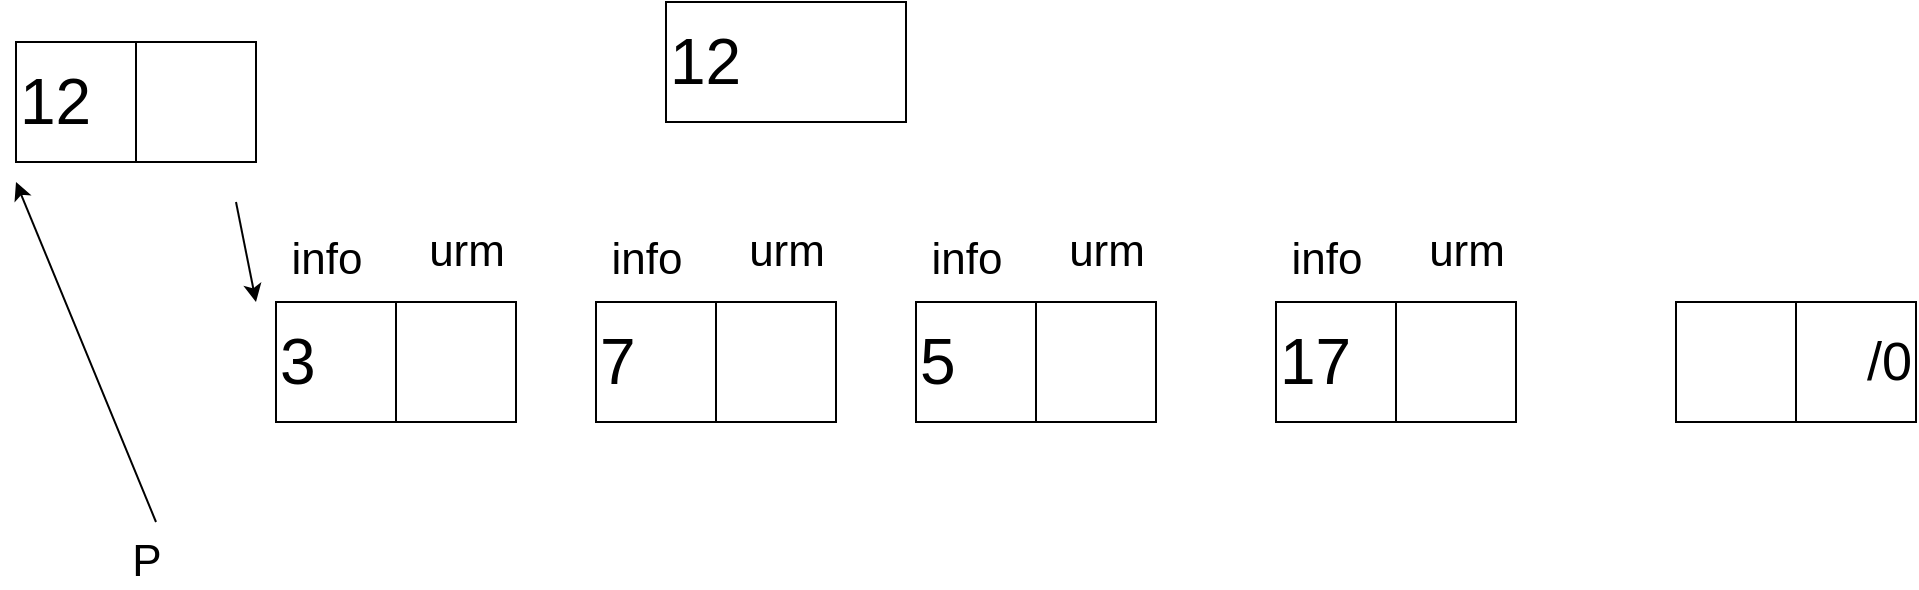 <mxfile version="17.1.2" type="github">
  <diagram id="insxoKi0sBr6bZBgxkeF" name="Page-1">
    <mxGraphModel dx="782" dy="738" grid="1" gridSize="10" guides="1" tooltips="1" connect="1" arrows="1" fold="1" page="1" pageScale="1" pageWidth="1169" pageHeight="1654" math="0" shadow="0">
      <root>
        <mxCell id="0" />
        <mxCell id="1" parent="0" />
        <mxCell id="VuuhK-ssltcFLx3cPCy6-1" value="&lt;font style=&quot;font-size: 32px&quot;&gt;7&lt;/font&gt;" style="rounded=0;whiteSpace=wrap;html=1;align=left;" vertex="1" parent="1">
          <mxGeometry x="340" y="350" width="120" height="60" as="geometry" />
        </mxCell>
        <mxCell id="VuuhK-ssltcFLx3cPCy6-2" value="&lt;font style=&quot;font-size: 32px&quot;&gt;5&lt;/font&gt;" style="rounded=0;whiteSpace=wrap;html=1;align=left;" vertex="1" parent="1">
          <mxGeometry x="500" y="350" width="120" height="60" as="geometry" />
        </mxCell>
        <mxCell id="VuuhK-ssltcFLx3cPCy6-3" value="&lt;font style=&quot;font-size: 32px&quot;&gt;3&lt;/font&gt;" style="rounded=0;whiteSpace=wrap;html=1;align=left;" vertex="1" parent="1">
          <mxGeometry x="180" y="350" width="120" height="60" as="geometry" />
        </mxCell>
        <mxCell id="VuuhK-ssltcFLx3cPCy6-4" value="&lt;font style=&quot;font-size: 27px&quot;&gt;/0&lt;/font&gt;" style="rounded=0;whiteSpace=wrap;html=1;align=right;" vertex="1" parent="1">
          <mxGeometry x="880" y="350" width="120" height="60" as="geometry" />
        </mxCell>
        <mxCell id="VuuhK-ssltcFLx3cPCy6-5" value="" style="endArrow=classic;html=1;rounded=0;" edge="1" parent="1">
          <mxGeometry width="50" height="50" relative="1" as="geometry">
            <mxPoint x="120" y="460" as="sourcePoint" />
            <mxPoint x="50" y="290" as="targetPoint" />
          </mxGeometry>
        </mxCell>
        <mxCell id="VuuhK-ssltcFLx3cPCy6-6" value="&lt;font style=&quot;font-size: 22px&quot;&gt;P&lt;/font&gt;" style="text;html=1;align=center;verticalAlign=middle;resizable=0;points=[];autosize=1;strokeColor=none;fillColor=none;" vertex="1" parent="1">
          <mxGeometry x="100" y="470" width="30" height="20" as="geometry" />
        </mxCell>
        <mxCell id="VuuhK-ssltcFLx3cPCy6-7" value="&lt;font style=&quot;font-size: 32px&quot;&gt;12&lt;/font&gt;" style="rounded=0;whiteSpace=wrap;html=1;fontSize=22;align=left;" vertex="1" parent="1">
          <mxGeometry x="50" y="220" width="120" height="60" as="geometry" />
        </mxCell>
        <mxCell id="VuuhK-ssltcFLx3cPCy6-8" value="" style="endArrow=none;html=1;rounded=0;fontSize=22;entryX=0.5;entryY=0;entryDx=0;entryDy=0;exitX=0.5;exitY=1;exitDx=0;exitDy=0;" edge="1" parent="1" source="VuuhK-ssltcFLx3cPCy6-3" target="VuuhK-ssltcFLx3cPCy6-3">
          <mxGeometry width="50" height="50" relative="1" as="geometry">
            <mxPoint x="380" y="510" as="sourcePoint" />
            <mxPoint x="430" y="460" as="targetPoint" />
          </mxGeometry>
        </mxCell>
        <mxCell id="VuuhK-ssltcFLx3cPCy6-9" value="" style="endArrow=none;html=1;rounded=0;fontSize=22;exitX=0.5;exitY=1;exitDx=0;exitDy=0;entryX=0.5;entryY=0;entryDx=0;entryDy=0;" edge="1" parent="1" source="VuuhK-ssltcFLx3cPCy6-1" target="VuuhK-ssltcFLx3cPCy6-1">
          <mxGeometry width="50" height="50" relative="1" as="geometry">
            <mxPoint x="250" y="420" as="sourcePoint" />
            <mxPoint x="250" y="360" as="targetPoint" />
            <Array as="points">
              <mxPoint x="400" y="380" />
            </Array>
          </mxGeometry>
        </mxCell>
        <mxCell id="VuuhK-ssltcFLx3cPCy6-10" value="" style="endArrow=none;html=1;rounded=0;fontSize=22;entryX=0.5;entryY=0;entryDx=0;entryDy=0;exitX=0.5;exitY=1;exitDx=0;exitDy=0;" edge="1" parent="1" source="VuuhK-ssltcFLx3cPCy6-2" target="VuuhK-ssltcFLx3cPCy6-2">
          <mxGeometry width="50" height="50" relative="1" as="geometry">
            <mxPoint x="260" y="430" as="sourcePoint" />
            <mxPoint x="260" y="370" as="targetPoint" />
          </mxGeometry>
        </mxCell>
        <mxCell id="VuuhK-ssltcFLx3cPCy6-11" value="" style="endArrow=none;html=1;rounded=0;fontSize=22;entryX=0.5;entryY=0;entryDx=0;entryDy=0;exitX=0.5;exitY=1;exitDx=0;exitDy=0;" edge="1" parent="1" source="VuuhK-ssltcFLx3cPCy6-4" target="VuuhK-ssltcFLx3cPCy6-4">
          <mxGeometry width="50" height="50" relative="1" as="geometry">
            <mxPoint x="270" y="440" as="sourcePoint" />
            <mxPoint x="270" y="380" as="targetPoint" />
            <Array as="points" />
          </mxGeometry>
        </mxCell>
        <mxCell id="VuuhK-ssltcFLx3cPCy6-12" value="" style="endArrow=none;html=1;rounded=0;fontSize=22;entryX=0.5;entryY=0;entryDx=0;entryDy=0;exitX=0.5;exitY=1;exitDx=0;exitDy=0;" edge="1" parent="1" source="VuuhK-ssltcFLx3cPCy6-7" target="VuuhK-ssltcFLx3cPCy6-7">
          <mxGeometry width="50" height="50" relative="1" as="geometry">
            <mxPoint x="280" y="450" as="sourcePoint" />
            <mxPoint x="280" y="390" as="targetPoint" />
          </mxGeometry>
        </mxCell>
        <mxCell id="VuuhK-ssltcFLx3cPCy6-13" value="&lt;font style=&quot;font-size: 32px&quot;&gt;17&lt;/font&gt;" style="rounded=0;whiteSpace=wrap;html=1;fontSize=22;align=left;" vertex="1" parent="1">
          <mxGeometry x="680" y="350" width="120" height="60" as="geometry" />
        </mxCell>
        <mxCell id="VuuhK-ssltcFLx3cPCy6-14" value="" style="endArrow=none;html=1;rounded=0;fontSize=22;entryX=0.5;entryY=0;entryDx=0;entryDy=0;exitX=0.5;exitY=1;exitDx=0;exitDy=0;" edge="1" parent="1" source="VuuhK-ssltcFLx3cPCy6-13" target="VuuhK-ssltcFLx3cPCy6-13">
          <mxGeometry width="50" height="50" relative="1" as="geometry">
            <mxPoint x="760" y="510" as="sourcePoint" />
            <mxPoint x="810" y="460" as="targetPoint" />
          </mxGeometry>
        </mxCell>
        <mxCell id="VuuhK-ssltcFLx3cPCy6-15" value="&lt;font style=&quot;font-size: 22px&quot;&gt;info&lt;/font&gt;" style="text;html=1;align=center;verticalAlign=middle;resizable=0;points=[];autosize=1;strokeColor=none;fillColor=none;fontSize=32;" vertex="1" parent="1">
          <mxGeometry x="180" y="300" width="50" height="50" as="geometry" />
        </mxCell>
        <mxCell id="VuuhK-ssltcFLx3cPCy6-16" value="&lt;font style=&quot;font-size: 22px&quot;&gt;info&lt;/font&gt;" style="text;html=1;align=center;verticalAlign=middle;resizable=0;points=[];autosize=1;strokeColor=none;fillColor=none;fontSize=32;" vertex="1" parent="1">
          <mxGeometry x="340" y="300" width="50" height="50" as="geometry" />
        </mxCell>
        <mxCell id="VuuhK-ssltcFLx3cPCy6-17" value="&lt;font style=&quot;font-size: 22px&quot;&gt;info&lt;/font&gt;" style="text;html=1;align=center;verticalAlign=middle;resizable=0;points=[];autosize=1;strokeColor=none;fillColor=none;fontSize=32;" vertex="1" parent="1">
          <mxGeometry x="500" y="300" width="50" height="50" as="geometry" />
        </mxCell>
        <mxCell id="VuuhK-ssltcFLx3cPCy6-18" value="&lt;font style=&quot;font-size: 22px&quot;&gt;info&lt;/font&gt;" style="text;html=1;align=center;verticalAlign=middle;resizable=0;points=[];autosize=1;strokeColor=none;fillColor=none;fontSize=32;" vertex="1" parent="1">
          <mxGeometry x="680" y="300" width="50" height="50" as="geometry" />
        </mxCell>
        <mxCell id="VuuhK-ssltcFLx3cPCy6-19" value="urm" style="text;html=1;align=center;verticalAlign=middle;resizable=0;points=[];autosize=1;strokeColor=none;fillColor=none;fontSize=22;" vertex="1" parent="1">
          <mxGeometry x="250" y="310" width="50" height="30" as="geometry" />
        </mxCell>
        <mxCell id="VuuhK-ssltcFLx3cPCy6-20" value="urm" style="text;html=1;align=center;verticalAlign=middle;resizable=0;points=[];autosize=1;strokeColor=none;fillColor=none;fontSize=22;" vertex="1" parent="1">
          <mxGeometry x="410" y="310" width="50" height="30" as="geometry" />
        </mxCell>
        <mxCell id="VuuhK-ssltcFLx3cPCy6-21" value="urm" style="text;html=1;align=center;verticalAlign=middle;resizable=0;points=[];autosize=1;strokeColor=none;fillColor=none;fontSize=22;" vertex="1" parent="1">
          <mxGeometry x="570" y="310" width="50" height="30" as="geometry" />
        </mxCell>
        <mxCell id="VuuhK-ssltcFLx3cPCy6-22" value="urm" style="text;html=1;align=center;verticalAlign=middle;resizable=0;points=[];autosize=1;strokeColor=none;fillColor=none;fontSize=22;" vertex="1" parent="1">
          <mxGeometry x="750" y="310" width="50" height="30" as="geometry" />
        </mxCell>
        <mxCell id="VuuhK-ssltcFLx3cPCy6-23" value="" style="endArrow=classic;html=1;rounded=0;fontSize=32;" edge="1" parent="1">
          <mxGeometry width="50" height="50" relative="1" as="geometry">
            <mxPoint x="160" y="300" as="sourcePoint" />
            <mxPoint x="170" y="350" as="targetPoint" />
          </mxGeometry>
        </mxCell>
        <mxCell id="VuuhK-ssltcFLx3cPCy6-24" value="&lt;font style=&quot;font-size: 32px&quot;&gt;12&lt;/font&gt;" style="rounded=0;whiteSpace=wrap;html=1;fontSize=22;align=left;" vertex="1" parent="1">
          <mxGeometry x="375" y="200" width="120" height="60" as="geometry" />
        </mxCell>
      </root>
    </mxGraphModel>
  </diagram>
</mxfile>
